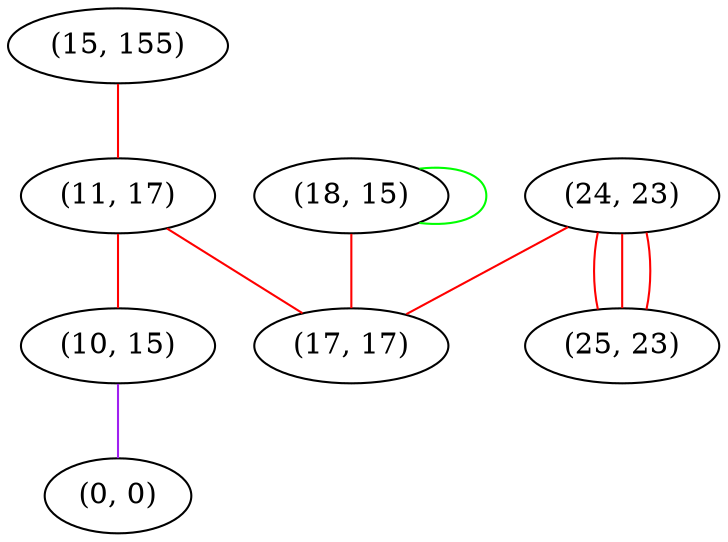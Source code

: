 graph "" {
"(15, 155)";
"(11, 17)";
"(18, 15)";
"(10, 15)";
"(0, 0)";
"(24, 23)";
"(17, 17)";
"(25, 23)";
"(15, 155)" -- "(11, 17)"  [color=red, key=0, weight=1];
"(11, 17)" -- "(10, 15)"  [color=red, key=0, weight=1];
"(11, 17)" -- "(17, 17)"  [color=red, key=0, weight=1];
"(18, 15)" -- "(18, 15)"  [color=green, key=0, weight=2];
"(18, 15)" -- "(17, 17)"  [color=red, key=0, weight=1];
"(10, 15)" -- "(0, 0)"  [color=purple, key=0, weight=4];
"(24, 23)" -- "(17, 17)"  [color=red, key=0, weight=1];
"(24, 23)" -- "(25, 23)"  [color=red, key=0, weight=1];
"(24, 23)" -- "(25, 23)"  [color=red, key=1, weight=1];
"(24, 23)" -- "(25, 23)"  [color=red, key=2, weight=1];
}
